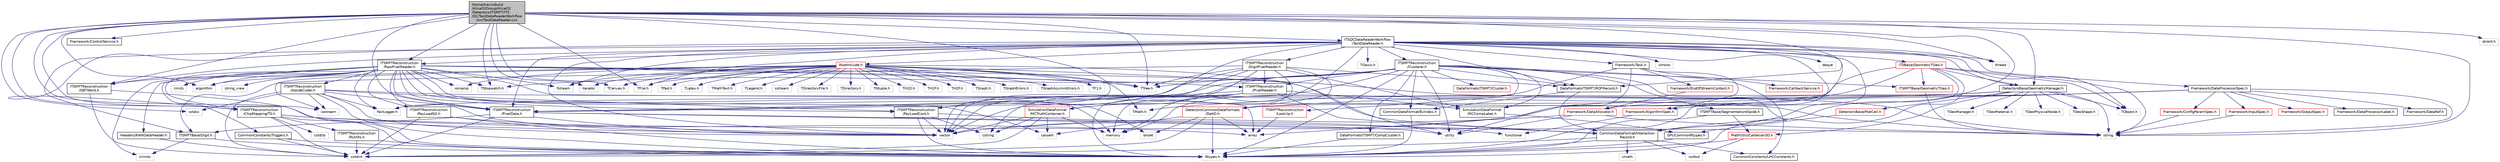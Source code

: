digraph "/home/travis/build/AliceO2Group/AliceO2/Detectors/ITSMFT/ITS/QC/TestDataReaderWorkflow/src/TestDataReader.cxx"
{
 // INTERACTIVE_SVG=YES
  bgcolor="transparent";
  edge [fontname="Helvetica",fontsize="10",labelfontname="Helvetica",labelfontsize="10"];
  node [fontname="Helvetica",fontsize="10",shape=record];
  Node1 [label="/home/travis/build\l/AliceO2Group/AliceO2\l/Detectors/ITSMFT/ITS\l/QC/TestDataReaderWorkflow\l/src/TestDataReader.cxx",height=0.2,width=0.4,color="black", fillcolor="grey75", style="filled", fontcolor="black"];
  Node1 -> Node2 [color="midnightblue",fontsize="10",style="solid",fontname="Helvetica"];
  Node2 [label="vector",height=0.2,width=0.4,color="grey75"];
  Node1 -> Node3 [color="midnightblue",fontsize="10",style="solid",fontname="Helvetica"];
  Node3 [label="TTree.h",height=0.2,width=0.4,color="grey75"];
  Node1 -> Node4 [color="midnightblue",fontsize="10",style="solid",fontname="Helvetica"];
  Node4 [label="TFile.h",height=0.2,width=0.4,color="grey75"];
  Node1 -> Node5 [color="midnightblue",fontsize="10",style="solid",fontname="Helvetica"];
  Node5 [label="TStopwatch.h",height=0.2,width=0.4,color="grey75"];
  Node1 -> Node6 [color="midnightblue",fontsize="10",style="solid",fontname="Helvetica"];
  Node6 [label="string",height=0.2,width=0.4,color="grey75"];
  Node1 -> Node7 [color="midnightblue",fontsize="10",style="solid",fontname="Helvetica"];
  Node7 [label="Framework/ControlService.h",height=0.2,width=0.4,color="black",URL="$d2/d43/ControlService_8h.html"];
  Node1 -> Node8 [color="midnightblue",fontsize="10",style="solid",fontname="Helvetica"];
  Node8 [label="ITSMFTReconstruction\l/ChipMappingITS.h",height=0.2,width=0.4,color="black",URL="$d3/d57/ChipMappingITS_8h.html"];
  Node8 -> Node9 [color="midnightblue",fontsize="10",style="solid",fontname="Helvetica"];
  Node9 [label="Rtypes.h",height=0.2,width=0.4,color="grey75"];
  Node8 -> Node10 [color="midnightblue",fontsize="10",style="solid",fontname="Helvetica"];
  Node10 [label="array",height=0.2,width=0.4,color="grey75"];
  Node8 -> Node11 [color="midnightblue",fontsize="10",style="solid",fontname="Helvetica"];
  Node11 [label="cstdlib",height=0.2,width=0.4,color="grey75"];
  Node8 -> Node12 [color="midnightblue",fontsize="10",style="solid",fontname="Helvetica"];
  Node12 [label="cstdint",height=0.2,width=0.4,color="grey75"];
  Node8 -> Node6 [color="midnightblue",fontsize="10",style="solid",fontname="Helvetica"];
  Node8 -> Node13 [color="midnightblue",fontsize="10",style="solid",fontname="Helvetica"];
  Node13 [label="ITSMFTReconstruction\l/RUInfo.h",height=0.2,width=0.4,color="black",URL="$dc/dd8/RUInfo_8h.html"];
  Node13 -> Node9 [color="midnightblue",fontsize="10",style="solid",fontname="Helvetica"];
  Node13 -> Node12 [color="midnightblue",fontsize="10",style="solid",fontname="Helvetica"];
  Node1 -> Node14 [color="midnightblue",fontsize="10",style="solid",fontname="Helvetica"];
  Node14 [label="ITSMFTReconstruction\l/GBTWord.h",height=0.2,width=0.4,color="black",URL="$dd/d86/GBTWord_8h.html"];
  Node14 -> Node9 [color="midnightblue",fontsize="10",style="solid",fontname="Helvetica"];
  Node14 -> Node12 [color="midnightblue",fontsize="10",style="solid",fontname="Helvetica"];
  Node1 -> Node15 [color="midnightblue",fontsize="10",style="solid",fontname="Helvetica"];
  Node15 [label="ITSMFTReconstruction\l/PayLoadCont.h",height=0.2,width=0.4,color="black",URL="$d0/d35/PayLoadCont_8h.html",tooltip="Declaration of class for continuos buffer of ALPIDE data. "];
  Node15 -> Node16 [color="midnightblue",fontsize="10",style="solid",fontname="Helvetica"];
  Node16 [label="cstring",height=0.2,width=0.4,color="grey75"];
  Node15 -> Node2 [color="midnightblue",fontsize="10",style="solid",fontname="Helvetica"];
  Node15 -> Node17 [color="midnightblue",fontsize="10",style="solid",fontname="Helvetica"];
  Node17 [label="functional",height=0.2,width=0.4,color="grey75"];
  Node15 -> Node9 [color="midnightblue",fontsize="10",style="solid",fontname="Helvetica"];
  Node1 -> Node18 [color="midnightblue",fontsize="10",style="solid",fontname="Helvetica"];
  Node18 [label="ITSMFTReconstruction\l/PixelData.h",height=0.2,width=0.4,color="black",URL="$da/d8d/PixelData_8h.html",tooltip="Transient data classes for single pixel and set of pixels from current chip. "];
  Node18 -> Node19 [color="midnightblue",fontsize="10",style="solid",fontname="Helvetica"];
  Node19 [label="ITSMFTBase/Digit.h",height=0.2,width=0.4,color="black",URL="$d6/d24/Detectors_2ITSMFT_2common_2base_2include_2ITSMFTBase_2Digit_8h.html"];
  Node19 -> Node9 [color="midnightblue",fontsize="10",style="solid",fontname="Helvetica"];
  Node19 -> Node20 [color="midnightblue",fontsize="10",style="solid",fontname="Helvetica"];
  Node20 [label="climits",height=0.2,width=0.4,color="grey75"];
  Node18 -> Node21 [color="midnightblue",fontsize="10",style="solid",fontname="Helvetica"];
  Node21 [label="CommonDataFormat/Interaction\lRecord.h",height=0.2,width=0.4,color="black",URL="$d9/d80/InteractionRecord_8h.html"];
  Node21 -> Node9 [color="midnightblue",fontsize="10",style="solid",fontname="Helvetica"];
  Node21 -> Node22 [color="midnightblue",fontsize="10",style="solid",fontname="Helvetica"];
  Node22 [label="iosfwd",height=0.2,width=0.4,color="grey75"];
  Node21 -> Node23 [color="midnightblue",fontsize="10",style="solid",fontname="Helvetica"];
  Node23 [label="cmath",height=0.2,width=0.4,color="grey75"];
  Node21 -> Node12 [color="midnightblue",fontsize="10",style="solid",fontname="Helvetica"];
  Node21 -> Node24 [color="midnightblue",fontsize="10",style="solid",fontname="Helvetica"];
  Node24 [label="CommonConstants/LHCConstants.h",height=0.2,width=0.4,color="black",URL="$d4/dc6/LHCConstants_8h.html",tooltip="Header to collect LHC related constants. "];
  Node18 -> Node2 [color="midnightblue",fontsize="10",style="solid",fontname="Helvetica"];
  Node18 -> Node25 [color="midnightblue",fontsize="10",style="solid",fontname="Helvetica"];
  Node25 [label="utility",height=0.2,width=0.4,color="grey75"];
  Node18 -> Node12 [color="midnightblue",fontsize="10",style="solid",fontname="Helvetica"];
  Node1 -> Node26 [color="midnightblue",fontsize="10",style="solid",fontname="Helvetica"];
  Node26 [label="DataFormatsITSMFT/ROFRecord.h",height=0.2,width=0.4,color="black",URL="$d0/dc6/ITSMFT_2common_2include_2DataFormatsITSMFT_2ROFRecord_8h.html"];
  Node26 -> Node27 [color="midnightblue",fontsize="10",style="solid",fontname="Helvetica"];
  Node27 [label="CommonDataFormat/EvIndex.h",height=0.2,width=0.4,color="black",URL="$d6/ddf/EvIndex_8h.html",tooltip="Class to store event ID and index in the event for objects like track, cluster... ..."];
  Node27 -> Node9 [color="midnightblue",fontsize="10",style="solid",fontname="Helvetica"];
  Node26 -> Node21 [color="midnightblue",fontsize="10",style="solid",fontname="Helvetica"];
  Node1 -> Node28 [color="midnightblue",fontsize="10",style="solid",fontname="Helvetica"];
  Node28 [label="ITSMFTReconstruction\l/RawPixelReader.h",height=0.2,width=0.4,color="black",URL="$dd/db8/RawPixelReader_8h.html",tooltip="Definition of the Alpide pixel reader for raw data processing. "];
  Node28 -> Node29 [color="midnightblue",fontsize="10",style="solid",fontname="Helvetica"];
  Node29 [label="Headers/RAWDataHeader.h",height=0.2,width=0.4,color="black",URL="$d4/d78/DataFormats_2Headers_2include_2Headers_2RAWDataHeader_8h.html"];
  Node29 -> Node12 [color="midnightblue",fontsize="10",style="solid",fontname="Helvetica"];
  Node28 -> Node21 [color="midnightblue",fontsize="10",style="solid",fontname="Helvetica"];
  Node28 -> Node30 [color="midnightblue",fontsize="10",style="solid",fontname="Helvetica"];
  Node30 [label="ITSMFTReconstruction\l/PixelReader.h",height=0.2,width=0.4,color="black",URL="$df/d2e/PixelReader_8h.html",tooltip="Abstract class for Alpide data reader class. "];
  Node30 -> Node9 [color="midnightblue",fontsize="10",style="solid",fontname="Helvetica"];
  Node30 -> Node18 [color="midnightblue",fontsize="10",style="solid",fontname="Helvetica"];
  Node30 -> Node31 [color="midnightblue",fontsize="10",style="solid",fontname="Helvetica"];
  Node31 [label="SimulationDataFormat\l/MCCompLabel.h",height=0.2,width=0.4,color="black",URL="$d7/dcd/MCCompLabel_8h.html"];
  Node31 -> Node32 [color="midnightblue",fontsize="10",style="solid",fontname="Helvetica"];
  Node32 [label="GPUCommonRtypes.h",height=0.2,width=0.4,color="black",URL="$d2/d45/GPUCommonRtypes_8h.html"];
  Node32 -> Node9 [color="midnightblue",fontsize="10",style="solid",fontname="Helvetica"];
  Node30 -> Node33 [color="midnightblue",fontsize="10",style="solid",fontname="Helvetica"];
  Node33 [label="SimulationDataFormat\l/MCTruthContainer.h",height=0.2,width=0.4,color="red",URL="$db/d14/MCTruthContainer_8h.html",tooltip="Definition of a container to keep Monte Carlo truth external to simulation objects. "];
  Node33 -> Node12 [color="midnightblue",fontsize="10",style="solid",fontname="Helvetica"];
  Node33 -> Node34 [color="midnightblue",fontsize="10",style="solid",fontname="Helvetica"];
  Node34 [label="cassert",height=0.2,width=0.4,color="grey75"];
  Node33 -> Node16 [color="midnightblue",fontsize="10",style="solid",fontname="Helvetica"];
  Node33 -> Node35 [color="midnightblue",fontsize="10",style="solid",fontname="Helvetica"];
  Node35 [label="memory",height=0.2,width=0.4,color="grey75"];
  Node33 -> Node2 [color="midnightblue",fontsize="10",style="solid",fontname="Helvetica"];
  Node30 -> Node21 [color="midnightblue",fontsize="10",style="solid",fontname="Helvetica"];
  Node30 -> Node2 [color="midnightblue",fontsize="10",style="solid",fontname="Helvetica"];
  Node28 -> Node18 [color="midnightblue",fontsize="10",style="solid",fontname="Helvetica"];
  Node28 -> Node8 [color="midnightblue",fontsize="10",style="solid",fontname="Helvetica"];
  Node28 -> Node36 [color="midnightblue",fontsize="10",style="solid",fontname="Helvetica"];
  Node36 [label="ITSMFTReconstruction\l/AlpideCoder.h",height=0.2,width=0.4,color="black",URL="$d8/da2/AlpideCoder_8h.html",tooltip="class for the ALPIDE data decoding/encoding "];
  Node36 -> Node9 [color="midnightblue",fontsize="10",style="solid",fontname="Helvetica"];
  Node36 -> Node37 [color="midnightblue",fontsize="10",style="solid",fontname="Helvetica"];
  Node37 [label="cstdio",height=0.2,width=0.4,color="grey75"];
  Node36 -> Node12 [color="midnightblue",fontsize="10",style="solid",fontname="Helvetica"];
  Node36 -> Node2 [color="midnightblue",fontsize="10",style="solid",fontname="Helvetica"];
  Node36 -> Node6 [color="midnightblue",fontsize="10",style="solid",fontname="Helvetica"];
  Node36 -> Node38 [color="midnightblue",fontsize="10",style="solid",fontname="Helvetica"];
  Node38 [label="FairLogger.h",height=0.2,width=0.4,color="grey75"];
  Node36 -> Node39 [color="midnightblue",fontsize="10",style="solid",fontname="Helvetica"];
  Node39 [label="iostream",height=0.2,width=0.4,color="grey75"];
  Node36 -> Node15 [color="midnightblue",fontsize="10",style="solid",fontname="Helvetica"];
  Node36 -> Node18 [color="midnightblue",fontsize="10",style="solid",fontname="Helvetica"];
  Node28 -> Node14 [color="midnightblue",fontsize="10",style="solid",fontname="Helvetica"];
  Node28 -> Node40 [color="midnightblue",fontsize="10",style="solid",fontname="Helvetica"];
  Node40 [label="CommonConstants/Triggers.h",height=0.2,width=0.4,color="black",URL="$de/da4/Triggers_8h.html",tooltip="Definition of the Alpide triggers defined in https://twiki.cern.ch/twiki/pub/ALICE/NoteForFEDeveloper..."];
  Node40 -> Node12 [color="midnightblue",fontsize="10",style="solid",fontname="Helvetica"];
  Node40 -> Node9 [color="midnightblue",fontsize="10",style="solid",fontname="Helvetica"];
  Node28 -> Node15 [color="midnightblue",fontsize="10",style="solid",fontname="Helvetica"];
  Node28 -> Node41 [color="midnightblue",fontsize="10",style="solid",fontname="Helvetica"];
  Node41 [label="ITSMFTReconstruction\l/PayLoadSG.h",height=0.2,width=0.4,color="black",URL="$d4/d20/PayLoadSG_8h.html",tooltip="Declaration of class for scatter-gather buffer of ALPIDE data. "];
  Node41 -> Node12 [color="midnightblue",fontsize="10",style="solid",fontname="Helvetica"];
  Node41 -> Node2 [color="midnightblue",fontsize="10",style="solid",fontname="Helvetica"];
  Node41 -> Node9 [color="midnightblue",fontsize="10",style="solid",fontname="Helvetica"];
  Node28 -> Node3 [color="midnightblue",fontsize="10",style="solid",fontname="Helvetica"];
  Node28 -> Node5 [color="midnightblue",fontsize="10",style="solid",fontname="Helvetica"];
  Node28 -> Node38 [color="midnightblue",fontsize="10",style="solid",fontname="Helvetica"];
  Node28 -> Node2 [color="midnightblue",fontsize="10",style="solid",fontname="Helvetica"];
  Node28 -> Node42 [color="midnightblue",fontsize="10",style="solid",fontname="Helvetica"];
  Node42 [label="limits",height=0.2,width=0.4,color="grey75"];
  Node28 -> Node20 [color="midnightblue",fontsize="10",style="solid",fontname="Helvetica"];
  Node28 -> Node35 [color="midnightblue",fontsize="10",style="solid",fontname="Helvetica"];
  Node28 -> Node43 [color="midnightblue",fontsize="10",style="solid",fontname="Helvetica"];
  Node43 [label="algorithm",height=0.2,width=0.4,color="grey75"];
  Node28 -> Node34 [color="midnightblue",fontsize="10",style="solid",fontname="Helvetica"];
  Node28 -> Node44 [color="midnightblue",fontsize="10",style="solid",fontname="Helvetica"];
  Node44 [label="fstream",height=0.2,width=0.4,color="grey75"];
  Node28 -> Node45 [color="midnightblue",fontsize="10",style="solid",fontname="Helvetica"];
  Node45 [label="string_view",height=0.2,width=0.4,color="grey75"];
  Node28 -> Node10 [color="midnightblue",fontsize="10",style="solid",fontname="Helvetica"];
  Node28 -> Node46 [color="midnightblue",fontsize="10",style="solid",fontname="Helvetica"];
  Node46 [label="bitset",height=0.2,width=0.4,color="grey75"];
  Node28 -> Node47 [color="midnightblue",fontsize="10",style="solid",fontname="Helvetica"];
  Node47 [label="iomanip",height=0.2,width=0.4,color="grey75"];
  Node1 -> Node21 [color="midnightblue",fontsize="10",style="solid",fontname="Helvetica"];
  Node1 -> Node48 [color="midnightblue",fontsize="10",style="solid",fontname="Helvetica"];
  Node48 [label="ITSQCDataReaderWorkflow\l/TestDataReader.h",height=0.2,width=0.4,color="black",URL="$dd/d69/TestDataReader_8h.html"];
  Node48 -> Node2 [color="midnightblue",fontsize="10",style="solid",fontname="Helvetica"];
  Node48 -> Node49 [color="midnightblue",fontsize="10",style="solid",fontname="Helvetica"];
  Node49 [label="deque",height=0.2,width=0.4,color="grey75"];
  Node48 -> Node35 [color="midnightblue",fontsize="10",style="solid",fontname="Helvetica"];
  Node48 -> Node9 [color="midnightblue",fontsize="10",style="solid",fontname="Helvetica"];
  Node48 -> Node50 [color="midnightblue",fontsize="10",style="solid",fontname="Helvetica"];
  Node50 [label="TObject.h",height=0.2,width=0.4,color="grey75"];
  Node48 -> Node51 [color="midnightblue",fontsize="10",style="solid",fontname="Helvetica"];
  Node51 [label="TGaxis.h",height=0.2,width=0.4,color="grey75"];
  Node48 -> Node4 [color="midnightblue",fontsize="10",style="solid",fontname="Helvetica"];
  Node48 -> Node52 [color="midnightblue",fontsize="10",style="solid",fontname="Helvetica"];
  Node52 [label="Framework/DataProcessorSpec.h",height=0.2,width=0.4,color="black",URL="$d0/df4/DataProcessorSpec_8h.html"];
  Node52 -> Node53 [color="midnightblue",fontsize="10",style="solid",fontname="Helvetica"];
  Node53 [label="Framework/AlgorithmSpec.h",height=0.2,width=0.4,color="red",URL="$d0/d14/AlgorithmSpec_8h.html"];
  Node53 -> Node17 [color="midnightblue",fontsize="10",style="solid",fontname="Helvetica"];
  Node52 -> Node54 [color="midnightblue",fontsize="10",style="solid",fontname="Helvetica"];
  Node54 [label="Framework/ConfigParamSpec.h",height=0.2,width=0.4,color="red",URL="$d0/d1c/ConfigParamSpec_8h.html"];
  Node54 -> Node6 [color="midnightblue",fontsize="10",style="solid",fontname="Helvetica"];
  Node52 -> Node55 [color="midnightblue",fontsize="10",style="solid",fontname="Helvetica"];
  Node55 [label="Framework/DataAllocator.h",height=0.2,width=0.4,color="red",URL="$d1/d28/DataAllocator_8h.html"];
  Node55 -> Node2 [color="midnightblue",fontsize="10",style="solid",fontname="Helvetica"];
  Node55 -> Node6 [color="midnightblue",fontsize="10",style="solid",fontname="Helvetica"];
  Node55 -> Node25 [color="midnightblue",fontsize="10",style="solid",fontname="Helvetica"];
  Node52 -> Node56 [color="midnightblue",fontsize="10",style="solid",fontname="Helvetica"];
  Node56 [label="Framework/DataProcessorLabel.h",height=0.2,width=0.4,color="black",URL="$d1/df2/DataProcessorLabel_8h.html"];
  Node52 -> Node57 [color="midnightblue",fontsize="10",style="solid",fontname="Helvetica"];
  Node57 [label="Framework/DataRef.h",height=0.2,width=0.4,color="black",URL="$d5/dfb/DataRef_8h.html"];
  Node52 -> Node58 [color="midnightblue",fontsize="10",style="solid",fontname="Helvetica"];
  Node58 [label="Framework/InputSpec.h",height=0.2,width=0.4,color="red",URL="$d5/d3f/InputSpec_8h.html"];
  Node58 -> Node6 [color="midnightblue",fontsize="10",style="solid",fontname="Helvetica"];
  Node52 -> Node59 [color="midnightblue",fontsize="10",style="solid",fontname="Helvetica"];
  Node59 [label="Framework/OutputSpec.h",height=0.2,width=0.4,color="red",URL="$db/d2d/OutputSpec_8h.html"];
  Node52 -> Node6 [color="midnightblue",fontsize="10",style="solid",fontname="Helvetica"];
  Node52 -> Node2 [color="midnightblue",fontsize="10",style="solid",fontname="Helvetica"];
  Node48 -> Node60 [color="midnightblue",fontsize="10",style="solid",fontname="Helvetica"];
  Node60 [label="Framework/Task.h",height=0.2,width=0.4,color="black",URL="$df/d4f/Task_8h.html"];
  Node60 -> Node53 [color="midnightblue",fontsize="10",style="solid",fontname="Helvetica"];
  Node60 -> Node61 [color="midnightblue",fontsize="10",style="solid",fontname="Helvetica"];
  Node61 [label="Framework/CallbackService.h",height=0.2,width=0.4,color="red",URL="$d9/d7f/CallbackService_8h.html"];
  Node60 -> Node62 [color="midnightblue",fontsize="10",style="solid",fontname="Helvetica"];
  Node62 [label="Framework/EndOfStreamContext.h",height=0.2,width=0.4,color="red",URL="$d0/d77/EndOfStreamContext_8h.html"];
  Node62 -> Node55 [color="midnightblue",fontsize="10",style="solid",fontname="Helvetica"];
  Node60 -> Node25 [color="midnightblue",fontsize="10",style="solid",fontname="Helvetica"];
  Node60 -> Node35 [color="midnightblue",fontsize="10",style="solid",fontname="Helvetica"];
  Node48 -> Node28 [color="midnightblue",fontsize="10",style="solid",fontname="Helvetica"];
  Node48 -> Node26 [color="midnightblue",fontsize="10",style="solid",fontname="Helvetica"];
  Node48 -> Node31 [color="midnightblue",fontsize="10",style="solid",fontname="Helvetica"];
  Node48 -> Node44 [color="midnightblue",fontsize="10",style="solid",fontname="Helvetica"];
  Node48 -> Node63 [color="midnightblue",fontsize="10",style="solid",fontname="Helvetica"];
  Node63 [label="ITSMFTReconstruction\l/Clusterer.h",height=0.2,width=0.4,color="black",URL="$d6/d04/ITSMFT_2common_2reconstruction_2include_2ITSMFTReconstruction_2Clusterer_8h.html"];
  Node63 -> Node25 [color="midnightblue",fontsize="10",style="solid",fontname="Helvetica"];
  Node63 -> Node2 [color="midnightblue",fontsize="10",style="solid",fontname="Helvetica"];
  Node63 -> Node16 [color="midnightblue",fontsize="10",style="solid",fontname="Helvetica"];
  Node63 -> Node64 [color="midnightblue",fontsize="10",style="solid",fontname="Helvetica"];
  Node64 [label="ITSMFTBase/GeometryTGeo.h",height=0.2,width=0.4,color="red",URL="$d0/d2d/common_2base_2include_2ITSMFTBase_2GeometryTGeo_8h.html"];
  Node64 -> Node6 [color="midnightblue",fontsize="10",style="solid",fontname="Helvetica"];
  Node63 -> Node65 [color="midnightblue",fontsize="10",style="solid",fontname="Helvetica"];
  Node65 [label="ITSMFTBase/SegmentationAlpide.h",height=0.2,width=0.4,color="black",URL="$d3/dba/SegmentationAlpide_8h.html",tooltip="Definition of the SegmentationAlpide class. "];
  Node65 -> Node9 [color="midnightblue",fontsize="10",style="solid",fontname="Helvetica"];
  Node65 -> Node66 [color="midnightblue",fontsize="10",style="solid",fontname="Helvetica"];
  Node66 [label="MathUtils/Cartesian3D.h",height=0.2,width=0.4,color="red",URL="$dd/d76/Cartesian3D_8h.html"];
  Node66 -> Node9 [color="midnightblue",fontsize="10",style="solid",fontname="Helvetica"];
  Node66 -> Node22 [color="midnightblue",fontsize="10",style="solid",fontname="Helvetica"];
  Node63 -> Node67 [color="midnightblue",fontsize="10",style="solid",fontname="Helvetica"];
  Node67 [label="DataFormatsITSMFT/Cluster.h",height=0.2,width=0.4,color="red",URL="$d1/d62/DataFormats_2Detectors_2ITSMFT_2common_2include_2DataFormatsITSMFT_2Cluster_8h.html"];
  Node63 -> Node68 [color="midnightblue",fontsize="10",style="solid",fontname="Helvetica"];
  Node68 [label="DataFormatsITSMFT/CompCluster.h",height=0.2,width=0.4,color="black",URL="$df/de4/CompCluster_8h.html",tooltip="Definition of the ITSMFT compact cluster. "];
  Node68 -> Node9 [color="midnightblue",fontsize="10",style="solid",fontname="Helvetica"];
  Node63 -> Node26 [color="midnightblue",fontsize="10",style="solid",fontname="Helvetica"];
  Node63 -> Node30 [color="midnightblue",fontsize="10",style="solid",fontname="Helvetica"];
  Node63 -> Node18 [color="midnightblue",fontsize="10",style="solid",fontname="Helvetica"];
  Node63 -> Node69 [color="midnightblue",fontsize="10",style="solid",fontname="Helvetica"];
  Node69 [label="ITSMFTReconstruction\l/LookUp.h",height=0.2,width=0.4,color="red",URL="$df/ddf/LookUp_8h.html",tooltip="Definition of the LookUp class. "];
  Node69 -> Node10 [color="midnightblue",fontsize="10",style="solid",fontname="Helvetica"];
  Node63 -> Node31 [color="midnightblue",fontsize="10",style="solid",fontname="Helvetica"];
  Node63 -> Node27 [color="midnightblue",fontsize="10",style="solid",fontname="Helvetica"];
  Node63 -> Node21 [color="midnightblue",fontsize="10",style="solid",fontname="Helvetica"];
  Node63 -> Node24 [color="midnightblue",fontsize="10",style="solid",fontname="Helvetica"];
  Node63 -> Node9 [color="midnightblue",fontsize="10",style="solid",fontname="Helvetica"];
  Node63 -> Node3 [color="midnightblue",fontsize="10",style="solid",fontname="Helvetica"];
  Node63 -> Node5 [color="midnightblue",fontsize="10",style="solid",fontname="Helvetica"];
  Node48 -> Node70 [color="midnightblue",fontsize="10",style="solid",fontname="Helvetica"];
  Node70 [label="RootInclude.h",height=0.2,width=0.4,color="red",URL="$d5/d97/RootInclude_8h.html"];
  Node70 -> Node6 [color="midnightblue",fontsize="10",style="solid",fontname="Helvetica"];
  Node70 -> Node71 [color="midnightblue",fontsize="10",style="solid",fontname="Helvetica"];
  Node71 [label="sstream",height=0.2,width=0.4,color="grey75"];
  Node70 -> Node43 [color="midnightblue",fontsize="10",style="solid",fontname="Helvetica"];
  Node70 -> Node72 [color="midnightblue",fontsize="10",style="solid",fontname="Helvetica"];
  Node72 [label="iterator",height=0.2,width=0.4,color="grey75"];
  Node70 -> Node39 [color="midnightblue",fontsize="10",style="solid",fontname="Helvetica"];
  Node70 -> Node44 [color="midnightblue",fontsize="10",style="solid",fontname="Helvetica"];
  Node70 -> Node47 [color="midnightblue",fontsize="10",style="solid",fontname="Helvetica"];
  Node70 -> Node25 [color="midnightblue",fontsize="10",style="solid",fontname="Helvetica"];
  Node70 -> Node4 [color="midnightblue",fontsize="10",style="solid",fontname="Helvetica"];
  Node70 -> Node73 [color="midnightblue",fontsize="10",style="solid",fontname="Helvetica"];
  Node73 [label="TDirectoryFile.h",height=0.2,width=0.4,color="grey75"];
  Node70 -> Node74 [color="midnightblue",fontsize="10",style="solid",fontname="Helvetica"];
  Node74 [label="TDirectory.h",height=0.2,width=0.4,color="grey75"];
  Node70 -> Node3 [color="midnightblue",fontsize="10",style="solid",fontname="Helvetica"];
  Node70 -> Node75 [color="midnightblue",fontsize="10",style="solid",fontname="Helvetica"];
  Node75 [label="TNtuple.h",height=0.2,width=0.4,color="grey75"];
  Node70 -> Node76 [color="midnightblue",fontsize="10",style="solid",fontname="Helvetica"];
  Node76 [label="TH1D.h",height=0.2,width=0.4,color="grey75"];
  Node70 -> Node77 [color="midnightblue",fontsize="10",style="solid",fontname="Helvetica"];
  Node77 [label="TH1F.h",height=0.2,width=0.4,color="grey75"];
  Node70 -> Node78 [color="midnightblue",fontsize="10",style="solid",fontname="Helvetica"];
  Node78 [label="TH2F.h",height=0.2,width=0.4,color="grey75"];
  Node70 -> Node79 [color="midnightblue",fontsize="10",style="solid",fontname="Helvetica"];
  Node79 [label="TGraph.h",height=0.2,width=0.4,color="grey75"];
  Node70 -> Node80 [color="midnightblue",fontsize="10",style="solid",fontname="Helvetica"];
  Node80 [label="TGraphErrors.h",height=0.2,width=0.4,color="grey75"];
  Node70 -> Node81 [color="midnightblue",fontsize="10",style="solid",fontname="Helvetica"];
  Node81 [label="TGraphAsymmErrors.h",height=0.2,width=0.4,color="grey75"];
  Node70 -> Node82 [color="midnightblue",fontsize="10",style="solid",fontname="Helvetica"];
  Node82 [label="TF1.h",height=0.2,width=0.4,color="grey75"];
  Node70 -> Node83 [color="midnightblue",fontsize="10",style="solid",fontname="Helvetica"];
  Node83 [label="TCanvas.h",height=0.2,width=0.4,color="grey75"];
  Node70 -> Node84 [color="midnightblue",fontsize="10",style="solid",fontname="Helvetica"];
  Node84 [label="TPad.h",height=0.2,width=0.4,color="grey75"];
  Node70 -> Node85 [color="midnightblue",fontsize="10",style="solid",fontname="Helvetica"];
  Node85 [label="TLatex.h",height=0.2,width=0.4,color="grey75"];
  Node70 -> Node86 [color="midnightblue",fontsize="10",style="solid",fontname="Helvetica"];
  Node86 [label="TMathText.h",height=0.2,width=0.4,color="grey75"];
  Node70 -> Node87 [color="midnightblue",fontsize="10",style="solid",fontname="Helvetica"];
  Node87 [label="TLegend.h",height=0.2,width=0.4,color="grey75"];
  Node70 -> Node88 [color="midnightblue",fontsize="10",style="solid",fontname="Helvetica"];
  Node88 [label="TMath.h",height=0.2,width=0.4,color="grey75"];
  Node48 -> Node89 [color="midnightblue",fontsize="10",style="solid",fontname="Helvetica"];
  Node89 [label="ITSBase/GeometryTGeo.h",height=0.2,width=0.4,color="red",URL="$df/d9a/ITS_2base_2include_2ITSBase_2GeometryTGeo_8h.html"];
  Node89 -> Node50 [color="midnightblue",fontsize="10",style="solid",fontname="Helvetica"];
  Node89 -> Node10 [color="midnightblue",fontsize="10",style="solid",fontname="Helvetica"];
  Node89 -> Node6 [color="midnightblue",fontsize="10",style="solid",fontname="Helvetica"];
  Node89 -> Node2 [color="midnightblue",fontsize="10",style="solid",fontname="Helvetica"];
  Node89 -> Node90 [color="midnightblue",fontsize="10",style="solid",fontname="Helvetica"];
  Node90 [label="DetectorsBase/GeometryManager.h",height=0.2,width=0.4,color="black",URL="$db/dcc/Detectors_2Base_2include_2DetectorsBase_2GeometryManager_8h.html"];
  Node90 -> Node91 [color="midnightblue",fontsize="10",style="solid",fontname="Helvetica"];
  Node91 [label="TGeoManager.h",height=0.2,width=0.4,color="grey75"];
  Node90 -> Node92 [color="midnightblue",fontsize="10",style="solid",fontname="Helvetica"];
  Node92 [label="TGeoMaterial.h",height=0.2,width=0.4,color="grey75"];
  Node90 -> Node93 [color="midnightblue",fontsize="10",style="solid",fontname="Helvetica"];
  Node93 [label="TGeoPhysicalNode.h",height=0.2,width=0.4,color="grey75"];
  Node90 -> Node94 [color="midnightblue",fontsize="10",style="solid",fontname="Helvetica"];
  Node94 [label="TGeoShape.h",height=0.2,width=0.4,color="grey75"];
  Node90 -> Node88 [color="midnightblue",fontsize="10",style="solid",fontname="Helvetica"];
  Node90 -> Node50 [color="midnightblue",fontsize="10",style="solid",fontname="Helvetica"];
  Node90 -> Node6 [color="midnightblue",fontsize="10",style="solid",fontname="Helvetica"];
  Node90 -> Node95 [color="midnightblue",fontsize="10",style="solid",fontname="Helvetica"];
  Node95 [label="DetectorsCommonDataFormats\l/DetID.h",height=0.2,width=0.4,color="red",URL="$d6/d31/DetID_8h.html"];
  Node95 -> Node9 [color="midnightblue",fontsize="10",style="solid",fontname="Helvetica"];
  Node95 -> Node10 [color="midnightblue",fontsize="10",style="solid",fontname="Helvetica"];
  Node95 -> Node46 [color="midnightblue",fontsize="10",style="solid",fontname="Helvetica"];
  Node95 -> Node34 [color="midnightblue",fontsize="10",style="solid",fontname="Helvetica"];
  Node95 -> Node12 [color="midnightblue",fontsize="10",style="solid",fontname="Helvetica"];
  Node90 -> Node38 [color="midnightblue",fontsize="10",style="solid",fontname="Helvetica"];
  Node90 -> Node66 [color="midnightblue",fontsize="10",style="solid",fontname="Helvetica"];
  Node90 -> Node96 [color="midnightblue",fontsize="10",style="solid",fontname="Helvetica"];
  Node96 [label="DetectorsBase/MatCell.h",height=0.2,width=0.4,color="red",URL="$db/dba/MatCell_8h.html",tooltip="Declarations for material properties of the cell (voxel) "];
  Node96 -> Node32 [color="midnightblue",fontsize="10",style="solid",fontname="Helvetica"];
  Node89 -> Node95 [color="midnightblue",fontsize="10",style="solid",fontname="Helvetica"];
  Node89 -> Node64 [color="midnightblue",fontsize="10",style="solid",fontname="Helvetica"];
  Node89 -> Node9 [color="midnightblue",fontsize="10",style="solid",fontname="Helvetica"];
  Node48 -> Node90 [color="midnightblue",fontsize="10",style="solid",fontname="Helvetica"];
  Node48 -> Node97 [color="midnightblue",fontsize="10",style="solid",fontname="Helvetica"];
  Node97 [label="ITSMFTReconstruction\l/DigitPixelReader.h",height=0.2,width=0.4,color="black",URL="$d4/d75/DigitPixelReader_8h.html",tooltip="Definition of the Alpide pixel reader for MC digits processing. "];
  Node97 -> Node30 [color="midnightblue",fontsize="10",style="solid",fontname="Helvetica"];
  Node97 -> Node18 [color="midnightblue",fontsize="10",style="solid",fontname="Helvetica"];
  Node97 -> Node26 [color="midnightblue",fontsize="10",style="solid",fontname="Helvetica"];
  Node97 -> Node19 [color="midnightblue",fontsize="10",style="solid",fontname="Helvetica"];
  Node97 -> Node95 [color="midnightblue",fontsize="10",style="solid",fontname="Helvetica"];
  Node97 -> Node33 [color="midnightblue",fontsize="10",style="solid",fontname="Helvetica"];
  Node97 -> Node31 [color="midnightblue",fontsize="10",style="solid",fontname="Helvetica"];
  Node97 -> Node3 [color="midnightblue",fontsize="10",style="solid",fontname="Helvetica"];
  Node97 -> Node2 [color="midnightblue",fontsize="10",style="solid",fontname="Helvetica"];
  Node97 -> Node35 [color="midnightblue",fontsize="10",style="solid",fontname="Helvetica"];
  Node48 -> Node19 [color="midnightblue",fontsize="10",style="solid",fontname="Helvetica"];
  Node48 -> Node8 [color="midnightblue",fontsize="10",style="solid",fontname="Helvetica"];
  Node48 -> Node14 [color="midnightblue",fontsize="10",style="solid",fontname="Helvetica"];
  Node48 -> Node15 [color="midnightblue",fontsize="10",style="solid",fontname="Helvetica"];
  Node48 -> Node18 [color="midnightblue",fontsize="10",style="solid",fontname="Helvetica"];
  Node48 -> Node21 [color="midnightblue",fontsize="10",style="solid",fontname="Helvetica"];
  Node48 -> Node98 [color="midnightblue",fontsize="10",style="solid",fontname="Helvetica"];
  Node98 [label="chrono",height=0.2,width=0.4,color="grey75"];
  Node48 -> Node99 [color="midnightblue",fontsize="10",style="solid",fontname="Helvetica"];
  Node99 [label="thread",height=0.2,width=0.4,color="grey75"];
  Node1 -> Node90 [color="midnightblue",fontsize="10",style="solid",fontname="Helvetica"];
  Node1 -> Node83 [color="midnightblue",fontsize="10",style="solid",fontname="Helvetica"];
  Node1 -> Node39 [color="midnightblue",fontsize="10",style="solid",fontname="Helvetica"];
  Node1 -> Node100 [color="midnightblue",fontsize="10",style="solid",fontname="Helvetica"];
  Node100 [label="dirent.h",height=0.2,width=0.4,color="grey75"];
  Node1 -> Node37 [color="midnightblue",fontsize="10",style="solid",fontname="Helvetica"];
  Node1 -> Node43 [color="midnightblue",fontsize="10",style="solid",fontname="Helvetica"];
  Node1 -> Node72 [color="midnightblue",fontsize="10",style="solid",fontname="Helvetica"];
  Node1 -> Node99 [color="midnightblue",fontsize="10",style="solid",fontname="Helvetica"];
}
